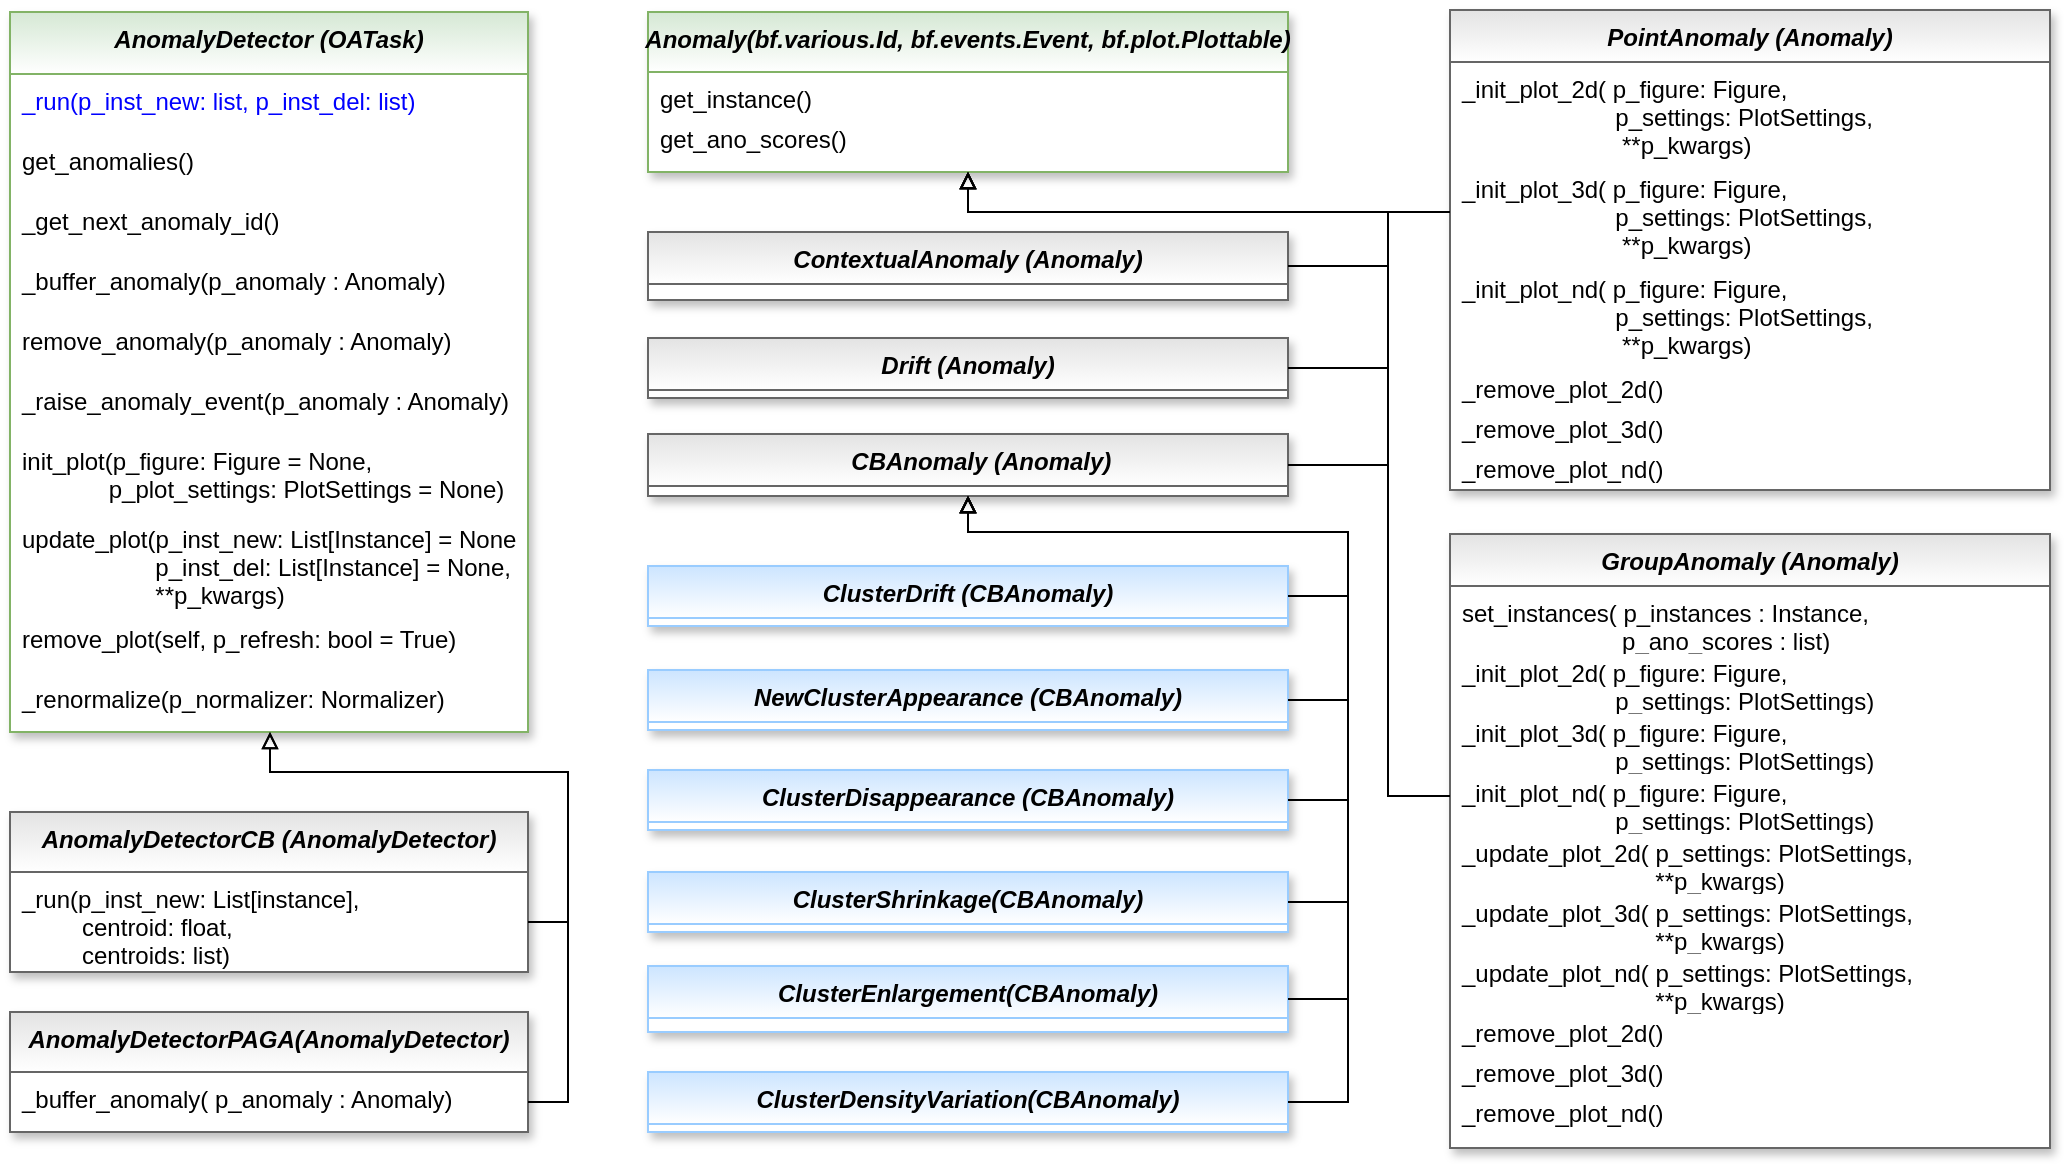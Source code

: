 <mxfile version="20.8.16" type="device" pages="2"><diagram id="C5RBs43oDa-KdzZeNtuy" name="Page-1"><mxGraphModel dx="1720" dy="828" grid="1" gridSize="10" guides="1" tooltips="1" connect="1" arrows="1" fold="1" page="1" pageScale="1" pageWidth="2336" pageHeight="1654" math="0" shadow="0"><root><mxCell id="WIyWlLk6GJQsqaUBKTNV-0"/><mxCell id="WIyWlLk6GJQsqaUBKTNV-1" parent="WIyWlLk6GJQsqaUBKTNV-0"/><mxCell id="4use4ZCXdNiZSNTW99xv-1" value="AnomalyDetector (OATask)" style="swimlane;fontStyle=3;align=center;verticalAlign=top;childLayout=stackLayout;horizontal=1;startSize=31;horizontalStack=0;resizeParent=1;resizeLast=0;collapsible=1;marginBottom=0;rounded=0;shadow=1;strokeWidth=1;fillColor=#D5E8D4;strokeColor=#82B366;swimlaneFillColor=#ffffff;gradientColor=#ffffff;" parent="WIyWlLk6GJQsqaUBKTNV-1" vertex="1"><mxGeometry x="161" y="40" width="259" height="360" as="geometry"><mxRectangle x="230" y="140" width="160" height="26" as="alternateBounds"/></mxGeometry></mxCell><mxCell id="oLJumqx1HHhM9YScGNT0-22" value="_run(p_inst_new: list, p_inst_del: list)" style="text;align=left;verticalAlign=top;spacingLeft=4;spacingRight=4;overflow=hidden;rotatable=0;points=[[0,0.5],[1,0.5]];portConstraint=eastwest;shadow=1;fontColor=#0000FF;" parent="4use4ZCXdNiZSNTW99xv-1" vertex="1"><mxGeometry y="31" width="259" height="30" as="geometry"/></mxCell><mxCell id="4use4ZCXdNiZSNTW99xv-8" value="get_anomalies()" style="text;align=left;verticalAlign=top;spacingLeft=4;spacingRight=4;overflow=hidden;rotatable=0;points=[[0,0.5],[1,0.5]];portConstraint=eastwest;shadow=1;fontColor=#000000;" parent="4use4ZCXdNiZSNTW99xv-1" vertex="1"><mxGeometry y="61" width="259" height="30" as="geometry"/></mxCell><mxCell id="N38WU9mJ-Era6qwWuLtT-0" value="_get_next_anomaly_id()" style="text;align=left;verticalAlign=top;spacingLeft=4;spacingRight=4;overflow=hidden;rotatable=0;points=[[0,0.5],[1,0.5]];portConstraint=eastwest;shadow=1;fontColor=#000000;" parent="4use4ZCXdNiZSNTW99xv-1" vertex="1"><mxGeometry y="91" width="259" height="30" as="geometry"/></mxCell><mxCell id="oLJumqx1HHhM9YScGNT0-2" value="_buffer_anomaly(p_anomaly : Anomaly) " style="text;align=left;verticalAlign=top;spacingLeft=4;spacingRight=4;overflow=hidden;rotatable=0;points=[[0,0.5],[1,0.5]];portConstraint=eastwest;shadow=1;fontColor=#000000;" parent="4use4ZCXdNiZSNTW99xv-1" vertex="1"><mxGeometry y="121" width="259" height="30" as="geometry"/></mxCell><mxCell id="oLJumqx1HHhM9YScGNT0-3" value="remove_anomaly(p_anomaly : Anomaly)" style="text;align=left;verticalAlign=top;spacingLeft=4;spacingRight=4;overflow=hidden;rotatable=0;points=[[0,0.5],[1,0.5]];portConstraint=eastwest;shadow=1;fontColor=#000000;" parent="4use4ZCXdNiZSNTW99xv-1" vertex="1"><mxGeometry y="151" width="259" height="30" as="geometry"/></mxCell><mxCell id="oLJumqx1HHhM9YScGNT0-4" value="_raise_anomaly_event(p_anomaly : Anomaly)" style="text;align=left;verticalAlign=top;spacingLeft=4;spacingRight=4;overflow=hidden;rotatable=0;points=[[0,0.5],[1,0.5]];portConstraint=eastwest;shadow=1;fontColor=#000000;" parent="4use4ZCXdNiZSNTW99xv-1" vertex="1"><mxGeometry y="181" width="259" height="30" as="geometry"/></mxCell><mxCell id="oLJumqx1HHhM9YScGNT0-5" value="init_plot(p_figure: Figure = None,&#10;             p_plot_settings: PlotSettings = None)" style="text;align=left;verticalAlign=top;spacingLeft=4;spacingRight=4;overflow=hidden;rotatable=0;points=[[0,0.5],[1,0.5]];portConstraint=eastwest;shadow=1;fontColor=#000000;" parent="4use4ZCXdNiZSNTW99xv-1" vertex="1"><mxGeometry y="211" width="259" height="39" as="geometry"/></mxCell><mxCell id="oLJumqx1HHhM9YScGNT0-6" value="update_plot(p_inst_new: List[Instance] = None,&#10;                    p_inst_del: List[Instance] = None,&#10;                    **p_kwargs)" style="text;align=left;verticalAlign=top;spacingLeft=4;spacingRight=4;overflow=hidden;rotatable=0;points=[[0,0.5],[1,0.5]];portConstraint=eastwest;shadow=1;fontColor=#000000;" parent="4use4ZCXdNiZSNTW99xv-1" vertex="1"><mxGeometry y="250" width="259" height="50" as="geometry"/></mxCell><mxCell id="oLJumqx1HHhM9YScGNT0-7" value="remove_plot(self, p_refresh: bool = True)" style="text;align=left;verticalAlign=top;spacingLeft=4;spacingRight=4;overflow=hidden;rotatable=0;points=[[0,0.5],[1,0.5]];portConstraint=eastwest;shadow=1;fontColor=#000000;" parent="4use4ZCXdNiZSNTW99xv-1" vertex="1"><mxGeometry y="300" width="259" height="30" as="geometry"/></mxCell><mxCell id="hOcUKRqpv3udX4BvXm5B-0" value="_renormalize(p_normalizer: Normalizer) " style="text;align=left;verticalAlign=top;spacingLeft=4;spacingRight=4;overflow=hidden;rotatable=0;points=[[0,0.5],[1,0.5]];portConstraint=eastwest;shadow=1;fontColor=#000000;" parent="4use4ZCXdNiZSNTW99xv-1" vertex="1"><mxGeometry y="330" width="259" height="30" as="geometry"/></mxCell><mxCell id="4use4ZCXdNiZSNTW99xv-16" value="Anomaly(bf.various.Id, bf.events.Event, bf.plot.Plottable)" style="swimlane;fontStyle=3;align=center;verticalAlign=top;childLayout=stackLayout;horizontal=1;startSize=30;horizontalStack=0;resizeParent=1;resizeLast=0;collapsible=1;marginBottom=0;rounded=0;shadow=1;strokeWidth=1;fillColor=#D5E8D4;strokeColor=#82B366;swimlaneFillColor=#ffffff;gradientColor=#ffffff;" parent="WIyWlLk6GJQsqaUBKTNV-1" vertex="1"><mxGeometry x="480" y="40" width="320" height="80" as="geometry"><mxRectangle x="230" y="140" width="160" height="26" as="alternateBounds"/></mxGeometry></mxCell><mxCell id="oLJumqx1HHhM9YScGNT0-29" value="get_instance()" style="text;align=left;verticalAlign=top;spacingLeft=4;spacingRight=4;overflow=hidden;rotatable=0;points=[[0,0.5],[1,0.5]];portConstraint=eastwest;" parent="4use4ZCXdNiZSNTW99xv-16" vertex="1"><mxGeometry y="30" width="320" height="20" as="geometry"/></mxCell><mxCell id="hOcUKRqpv3udX4BvXm5B-9" value="get_ano_scores()" style="text;align=left;verticalAlign=top;spacingLeft=4;spacingRight=4;overflow=hidden;rotatable=0;points=[[0,0.5],[1,0.5]];portConstraint=eastwest;" parent="4use4ZCXdNiZSNTW99xv-16" vertex="1"><mxGeometry y="50" width="320" height="20" as="geometry"/></mxCell><mxCell id="4use4ZCXdNiZSNTW99xv-23" value="AnomalyDetectorCB (AnomalyDetector)" style="swimlane;fontStyle=3;align=center;verticalAlign=top;childLayout=stackLayout;horizontal=1;startSize=30;horizontalStack=0;resizeParent=1;resizeLast=0;collapsible=1;marginBottom=0;rounded=0;shadow=1;strokeWidth=1;fillColor=#E3E3E3;strokeColor=#666666;swimlaneFillColor=#ffffff;gradientColor=#ffffff;" parent="WIyWlLk6GJQsqaUBKTNV-1" vertex="1"><mxGeometry x="161" y="440" width="259" height="80" as="geometry"><mxRectangle x="230" y="140" width="160" height="26" as="alternateBounds"/></mxGeometry></mxCell><mxCell id="p2okAq9_pR5mkignAm-u-0" value="_run(p_inst_new: List[instance],&#10;         centroid: float,&#10;         centroids: list)" style="text;align=left;verticalAlign=top;spacingLeft=4;spacingRight=4;overflow=hidden;rotatable=0;points=[[0,0.5],[1,0.5]];portConstraint=eastwest;shadow=1;" parent="4use4ZCXdNiZSNTW99xv-23" vertex="1"><mxGeometry y="30" width="259" height="50" as="geometry"/></mxCell><mxCell id="p2okAq9_pR5mkignAm-u-1" value="PointAnomaly (Anomaly)" style="swimlane;fontStyle=3;align=center;verticalAlign=top;childLayout=stackLayout;horizontal=1;startSize=26;horizontalStack=0;resizeParent=1;resizeLast=0;collapsible=1;marginBottom=0;rounded=0;shadow=1;strokeWidth=1;fillColor=#E3E3E3;strokeColor=#666666;swimlaneFillColor=#ffffff;gradientColor=#ffffff;" parent="WIyWlLk6GJQsqaUBKTNV-1" vertex="1"><mxGeometry x="881" y="39" width="300" height="240" as="geometry"><mxRectangle x="230" y="140" width="160" height="26" as="alternateBounds"/></mxGeometry></mxCell><mxCell id="oLJumqx1HHhM9YScGNT0-30" value="_init_plot_2d( p_figure: Figure,&#10;                       p_settings: PlotSettings,&#10;                        **p_kwargs)" style="text;align=left;verticalAlign=top;spacingLeft=4;spacingRight=4;overflow=hidden;rotatable=0;points=[[0,0.5],[1,0.5]];portConstraint=eastwest;" parent="p2okAq9_pR5mkignAm-u-1" vertex="1"><mxGeometry y="26" width="300" height="50" as="geometry"/></mxCell><mxCell id="N38WU9mJ-Era6qwWuLtT-4" value="_init_plot_3d( p_figure: Figure,&#10;                       p_settings: PlotSettings,&#10;                        **p_kwargs)" style="text;align=left;verticalAlign=top;spacingLeft=4;spacingRight=4;overflow=hidden;rotatable=0;points=[[0,0.5],[1,0.5]];portConstraint=eastwest;" parent="p2okAq9_pR5mkignAm-u-1" vertex="1"><mxGeometry y="76" width="300" height="50" as="geometry"/></mxCell><mxCell id="N38WU9mJ-Era6qwWuLtT-5" value="_init_plot_nd( p_figure: Figure,&#10;                       p_settings: PlotSettings,&#10;                        **p_kwargs)" style="text;align=left;verticalAlign=top;spacingLeft=4;spacingRight=4;overflow=hidden;rotatable=0;points=[[0,0.5],[1,0.5]];portConstraint=eastwest;" parent="p2okAq9_pR5mkignAm-u-1" vertex="1"><mxGeometry y="126" width="300" height="50" as="geometry"/></mxCell><mxCell id="oLJumqx1HHhM9YScGNT0-31" value="_remove_plot_2d()" style="text;align=left;verticalAlign=top;spacingLeft=4;spacingRight=4;overflow=hidden;rotatable=0;points=[[0,0.5],[1,0.5]];portConstraint=eastwest;" parent="p2okAq9_pR5mkignAm-u-1" vertex="1"><mxGeometry y="176" width="300" height="20" as="geometry"/></mxCell><mxCell id="N38WU9mJ-Era6qwWuLtT-6" value="_remove_plot_3d()" style="text;align=left;verticalAlign=top;spacingLeft=4;spacingRight=4;overflow=hidden;rotatable=0;points=[[0,0.5],[1,0.5]];portConstraint=eastwest;" parent="p2okAq9_pR5mkignAm-u-1" vertex="1"><mxGeometry y="196" width="300" height="20" as="geometry"/></mxCell><mxCell id="N38WU9mJ-Era6qwWuLtT-7" value="_remove_plot_nd()" style="text;align=left;verticalAlign=top;spacingLeft=4;spacingRight=4;overflow=hidden;rotatable=0;points=[[0,0.5],[1,0.5]];portConstraint=eastwest;" parent="p2okAq9_pR5mkignAm-u-1" vertex="1"><mxGeometry y="216" width="300" height="20" as="geometry"/></mxCell><mxCell id="p2okAq9_pR5mkignAm-u-7" value="Drift (Anomaly)" style="swimlane;fontStyle=3;align=center;verticalAlign=top;childLayout=stackLayout;horizontal=1;startSize=26;horizontalStack=0;resizeParent=1;resizeLast=0;collapsible=1;marginBottom=0;rounded=0;shadow=1;strokeWidth=1;fillColor=#E3E3E3;strokeColor=#666666;swimlaneFillColor=#ffffff;gradientColor=#ffffff;" parent="WIyWlLk6GJQsqaUBKTNV-1" vertex="1"><mxGeometry x="480" y="203" width="320" height="30" as="geometry"><mxRectangle x="230" y="140" width="160" height="26" as="alternateBounds"/></mxGeometry></mxCell><mxCell id="y2l99iwQbg-wAnSwsQFK-5" value="ContextualAnomaly (Anomaly)" style="swimlane;fontStyle=3;align=center;verticalAlign=top;childLayout=stackLayout;horizontal=1;startSize=26;horizontalStack=0;resizeParent=1;resizeLast=0;collapsible=1;marginBottom=0;rounded=0;shadow=1;strokeWidth=1;fillColor=#E3E3E3;strokeColor=#666666;swimlaneFillColor=#ffffff;gradientColor=#ffffff;" parent="WIyWlLk6GJQsqaUBKTNV-1" vertex="1"><mxGeometry x="480" y="150" width="320" height="34" as="geometry"><mxRectangle x="230" y="140" width="160" height="26" as="alternateBounds"/></mxGeometry></mxCell><mxCell id="hOcUKRqpv3udX4BvXm5B-1" value="AnomalyDetectorPAGA(AnomalyDetector)" style="swimlane;fontStyle=3;align=center;verticalAlign=top;childLayout=stackLayout;horizontal=1;startSize=30;horizontalStack=0;resizeParent=1;resizeLast=0;collapsible=1;marginBottom=0;rounded=0;shadow=1;strokeWidth=1;fillColor=#E3E3E3;strokeColor=#666666;swimlaneFillColor=#ffffff;gradientColor=#ffffff;" parent="WIyWlLk6GJQsqaUBKTNV-1" vertex="1"><mxGeometry x="161" y="540" width="259" height="60" as="geometry"><mxRectangle x="230" y="140" width="160" height="26" as="alternateBounds"/></mxGeometry></mxCell><mxCell id="hOcUKRqpv3udX4BvXm5B-5" value="_buffer_anomaly( p_anomaly : Anomaly)" style="text;align=left;verticalAlign=top;spacingLeft=4;spacingRight=4;overflow=hidden;rotatable=0;points=[[0,0.5],[1,0.5]];portConstraint=eastwest;shadow=1;" parent="hOcUKRqpv3udX4BvXm5B-1" vertex="1"><mxGeometry y="30" width="259" height="30" as="geometry"/></mxCell><mxCell id="N38WU9mJ-Era6qwWuLtT-15" value="    CBAnomaly (Anomaly)" style="swimlane;fontStyle=3;align=center;verticalAlign=top;childLayout=stackLayout;horizontal=1;startSize=26;horizontalStack=0;resizeParent=1;resizeLast=0;collapsible=1;marginBottom=0;rounded=0;shadow=1;strokeWidth=1;fillColor=#E3E3E3;strokeColor=#666666;swimlaneFillColor=#ffffff;gradientColor=#ffffff;" parent="WIyWlLk6GJQsqaUBKTNV-1" vertex="1"><mxGeometry x="480" y="251" width="320" height="31" as="geometry"><mxRectangle x="230" y="140" width="160" height="26" as="alternateBounds"/></mxGeometry></mxCell><mxCell id="N38WU9mJ-Era6qwWuLtT-21" value="ClusterDrift (CBAnomaly)" style="swimlane;fontStyle=3;align=center;verticalAlign=top;childLayout=stackLayout;horizontal=1;startSize=26;horizontalStack=0;resizeParent=1;resizeLast=0;collapsible=1;marginBottom=0;rounded=0;shadow=1;strokeWidth=1;fillColor=#CCE5FF;strokeColor=#99CCFF;swimlaneFillColor=#ffffff;gradientColor=#ffffff;" parent="WIyWlLk6GJQsqaUBKTNV-1" vertex="1"><mxGeometry x="480" y="317" width="320" height="30" as="geometry"><mxRectangle x="230" y="140" width="160" height="26" as="alternateBounds"/></mxGeometry></mxCell><mxCell id="N38WU9mJ-Era6qwWuLtT-25" value="NewClusterAppearance (CBAnomaly)" style="swimlane;fontStyle=3;align=center;verticalAlign=top;childLayout=stackLayout;horizontal=1;startSize=26;horizontalStack=0;resizeParent=1;resizeLast=0;collapsible=1;marginBottom=0;rounded=0;shadow=1;strokeWidth=1;fillColor=#CCE5FF;strokeColor=#99CCFF;swimlaneFillColor=#ffffff;gradientColor=#ffffff;" parent="WIyWlLk6GJQsqaUBKTNV-1" vertex="1"><mxGeometry x="480" y="369" width="320" height="30" as="geometry"><mxRectangle x="230" y="140" width="160" height="26" as="alternateBounds"/></mxGeometry></mxCell><mxCell id="N38WU9mJ-Era6qwWuLtT-29" value="ClusterEnlargement(CBAnomaly)" style="swimlane;fontStyle=3;align=center;verticalAlign=top;childLayout=stackLayout;horizontal=1;startSize=26;horizontalStack=0;resizeParent=1;resizeLast=0;collapsible=1;marginBottom=0;rounded=0;shadow=1;strokeWidth=1;fillColor=#CCE5FF;strokeColor=#99CCFF;swimlaneFillColor=#ffffff;gradientColor=#ffffff;" parent="WIyWlLk6GJQsqaUBKTNV-1" vertex="1"><mxGeometry x="480" y="517" width="320" height="33" as="geometry"><mxRectangle x="230" y="140" width="160" height="26" as="alternateBounds"/></mxGeometry></mxCell><mxCell id="N38WU9mJ-Era6qwWuLtT-33" value="ClusterDisappearance (CBAnomaly)" style="swimlane;fontStyle=3;align=center;verticalAlign=top;childLayout=stackLayout;horizontal=1;startSize=26;horizontalStack=0;resizeParent=1;resizeLast=0;collapsible=1;marginBottom=0;rounded=0;shadow=1;strokeWidth=1;fillColor=#CCE5FF;strokeColor=#99CCFF;swimlaneFillColor=#ffffff;gradientColor=#ffffff;" parent="WIyWlLk6GJQsqaUBKTNV-1" vertex="1"><mxGeometry x="480" y="419" width="320" height="30" as="geometry"><mxRectangle x="230" y="140" width="160" height="26" as="alternateBounds"/></mxGeometry></mxCell><mxCell id="N38WU9mJ-Era6qwWuLtT-41" value="ClusterShrinkage(CBAnomaly)" style="swimlane;fontStyle=3;align=center;verticalAlign=top;childLayout=stackLayout;horizontal=1;startSize=26;horizontalStack=0;resizeParent=1;resizeLast=0;collapsible=1;marginBottom=0;rounded=0;shadow=1;strokeWidth=1;fillColor=#CCE5FF;strokeColor=#99CCFF;swimlaneFillColor=#ffffff;gradientColor=#ffffff;" parent="WIyWlLk6GJQsqaUBKTNV-1" vertex="1"><mxGeometry x="480" y="470" width="320" height="30" as="geometry"><mxRectangle x="230" y="140" width="160" height="26" as="alternateBounds"/></mxGeometry></mxCell><mxCell id="N38WU9mJ-Era6qwWuLtT-49" value="ClusterDensityVariation(CBAnomaly)" style="swimlane;fontStyle=3;align=center;verticalAlign=top;childLayout=stackLayout;horizontal=1;startSize=26;horizontalStack=0;resizeParent=1;resizeLast=0;collapsible=1;marginBottom=0;rounded=0;shadow=1;strokeWidth=1;fillColor=#CCE5FF;strokeColor=#99CCFF;swimlaneFillColor=#ffffff;gradientColor=#ffffff;" parent="WIyWlLk6GJQsqaUBKTNV-1" vertex="1"><mxGeometry x="480" y="570" width="320" height="30" as="geometry"><mxRectangle x="230" y="140" width="160" height="26" as="alternateBounds"/></mxGeometry></mxCell><mxCell id="y2l99iwQbg-wAnSwsQFK-0" value="GroupAnomaly (Anomaly)" style="swimlane;fontStyle=3;align=center;verticalAlign=top;childLayout=stackLayout;horizontal=1;startSize=26;horizontalStack=0;resizeParent=1;resizeLast=0;collapsible=1;marginBottom=0;rounded=0;shadow=1;strokeWidth=1;fillColor=#E3E3E3;strokeColor=#666666;swimlaneFillColor=#ffffff;gradientColor=#ffffff;" parent="WIyWlLk6GJQsqaUBKTNV-1" vertex="1"><mxGeometry x="881" y="301" width="300" height="307" as="geometry"><mxRectangle x="230" y="140" width="160" height="26" as="alternateBounds"/></mxGeometry></mxCell><mxCell id="hOcUKRqpv3udX4BvXm5B-10" value="set_instances( p_instances : Instance,&#10;                        p_ano_scores : list)" style="text;align=left;verticalAlign=top;spacingLeft=4;spacingRight=4;overflow=hidden;rotatable=0;points=[[0,0.5],[1,0.5]];portConstraint=eastwest;" parent="y2l99iwQbg-wAnSwsQFK-0" vertex="1"><mxGeometry y="26" width="300" height="30" as="geometry"/></mxCell><mxCell id="N38WU9mJ-Era6qwWuLtT-11" value="_init_plot_2d( p_figure: Figure,&#10;                       p_settings: PlotSettings)" style="text;align=left;verticalAlign=top;spacingLeft=4;spacingRight=4;overflow=hidden;rotatable=0;points=[[0,0.5],[1,0.5]];portConstraint=eastwest;" parent="y2l99iwQbg-wAnSwsQFK-0" vertex="1"><mxGeometry y="56" width="300" height="30" as="geometry"/></mxCell><mxCell id="N38WU9mJ-Era6qwWuLtT-12" value="_init_plot_3d( p_figure: Figure,&#10;                       p_settings: PlotSettings)" style="text;align=left;verticalAlign=top;spacingLeft=4;spacingRight=4;overflow=hidden;rotatable=0;points=[[0,0.5],[1,0.5]];portConstraint=eastwest;" parent="y2l99iwQbg-wAnSwsQFK-0" vertex="1"><mxGeometry y="86" width="300" height="30" as="geometry"/></mxCell><mxCell id="oLJumqx1HHhM9YScGNT0-34" value="_init_plot_nd( p_figure: Figure,&#10;                       p_settings: PlotSettings)" style="text;align=left;verticalAlign=top;spacingLeft=4;spacingRight=4;overflow=hidden;rotatable=0;points=[[0,0.5],[1,0.5]];portConstraint=eastwest;" parent="y2l99iwQbg-wAnSwsQFK-0" vertex="1"><mxGeometry y="116" width="300" height="30" as="geometry"/></mxCell><mxCell id="oLJumqx1HHhM9YScGNT0-33" value="_update_plot_2d( p_settings: PlotSettings,&#10;                             **p_kwargs)" style="text;align=left;verticalAlign=top;spacingLeft=4;spacingRight=4;overflow=hidden;rotatable=0;points=[[0,0.5],[1,0.5]];portConstraint=eastwest;" parent="y2l99iwQbg-wAnSwsQFK-0" vertex="1"><mxGeometry y="146" width="300" height="30" as="geometry"/></mxCell><mxCell id="N38WU9mJ-Era6qwWuLtT-10" value="_update_plot_3d( p_settings: PlotSettings,&#10;                             **p_kwargs)" style="text;align=left;verticalAlign=top;spacingLeft=4;spacingRight=4;overflow=hidden;rotatable=0;points=[[0,0.5],[1,0.5]];portConstraint=eastwest;" parent="y2l99iwQbg-wAnSwsQFK-0" vertex="1"><mxGeometry y="176" width="300" height="30" as="geometry"/></mxCell><mxCell id="N38WU9mJ-Era6qwWuLtT-8" value="_update_plot_nd( p_settings: PlotSettings,&#10;                             **p_kwargs)" style="text;align=left;verticalAlign=top;spacingLeft=4;spacingRight=4;overflow=hidden;rotatable=0;points=[[0,0.5],[1,0.5]];portConstraint=eastwest;" parent="y2l99iwQbg-wAnSwsQFK-0" vertex="1"><mxGeometry y="206" width="300" height="30" as="geometry"/></mxCell><mxCell id="hOcUKRqpv3udX4BvXm5B-11" value="_remove_plot_2d()" style="text;align=left;verticalAlign=top;spacingLeft=4;spacingRight=4;overflow=hidden;rotatable=0;points=[[0,0.5],[1,0.5]];portConstraint=eastwest;" parent="y2l99iwQbg-wAnSwsQFK-0" vertex="1"><mxGeometry y="236" width="300" height="20" as="geometry"/></mxCell><mxCell id="N38WU9mJ-Era6qwWuLtT-13" value="_remove_plot_3d()" style="text;align=left;verticalAlign=top;spacingLeft=4;spacingRight=4;overflow=hidden;rotatable=0;points=[[0,0.5],[1,0.5]];portConstraint=eastwest;" parent="y2l99iwQbg-wAnSwsQFK-0" vertex="1"><mxGeometry y="256" width="300" height="20" as="geometry"/></mxCell><mxCell id="N38WU9mJ-Era6qwWuLtT-14" value="_remove_plot_nd()" style="text;align=left;verticalAlign=top;spacingLeft=4;spacingRight=4;overflow=hidden;rotatable=0;points=[[0,0.5],[1,0.5]];portConstraint=eastwest;" parent="y2l99iwQbg-wAnSwsQFK-0" vertex="1"><mxGeometry y="276" width="300" height="20" as="geometry"/></mxCell><mxCell id="iJbnt04uAbbsToWGcl2l-4" style="edgeStyle=orthogonalEdgeStyle;rounded=0;orthogonalLoop=1;jettySize=auto;html=1;fontColor=#0000FF;endArrow=block;endFill=0;exitX=1;exitY=0.5;exitDx=0;exitDy=0;" edge="1" parent="WIyWlLk6GJQsqaUBKTNV-1" source="p2okAq9_pR5mkignAm-u-0" target="hOcUKRqpv3udX4BvXm5B-0"><mxGeometry relative="1" as="geometry"><mxPoint x="500" y="473" as="targetPoint"/><Array as="points"><mxPoint x="440" y="495"/><mxPoint x="440" y="420"/><mxPoint x="291" y="420"/></Array><mxPoint x="500" y="653" as="sourcePoint"/></mxGeometry></mxCell><mxCell id="iJbnt04uAbbsToWGcl2l-5" style="edgeStyle=orthogonalEdgeStyle;rounded=0;orthogonalLoop=1;jettySize=auto;html=1;fontColor=#0000FF;endArrow=block;endFill=0;exitX=1;exitY=0.5;exitDx=0;exitDy=0;" edge="1" parent="WIyWlLk6GJQsqaUBKTNV-1" source="hOcUKRqpv3udX4BvXm5B-5"><mxGeometry relative="1" as="geometry"><mxPoint x="291" y="400" as="targetPoint"/><Array as="points"><mxPoint x="440" y="585"/><mxPoint x="440" y="420"/><mxPoint x="291" y="420"/></Array><mxPoint x="540" y="580" as="sourcePoint"/></mxGeometry></mxCell><mxCell id="iJbnt04uAbbsToWGcl2l-6" style="edgeStyle=orthogonalEdgeStyle;rounded=0;orthogonalLoop=1;jettySize=auto;html=1;fontColor=#0000FF;endArrow=block;endFill=0;entryX=0.5;entryY=1;entryDx=0;entryDy=0;exitX=0;exitY=0.5;exitDx=0;exitDy=0;" edge="1" parent="WIyWlLk6GJQsqaUBKTNV-1" source="N38WU9mJ-Era6qwWuLtT-4" target="4use4ZCXdNiZSNTW99xv-16"><mxGeometry relative="1" as="geometry"><mxPoint x="850.23" y="139" as="targetPoint"/><Array as="points"><mxPoint x="640" y="140"/></Array><mxPoint x="850" y="179" as="sourcePoint"/></mxGeometry></mxCell><mxCell id="iJbnt04uAbbsToWGcl2l-7" style="edgeStyle=orthogonalEdgeStyle;rounded=0;orthogonalLoop=1;jettySize=auto;html=1;fontColor=#0000FF;endArrow=block;endFill=0;entryX=0.5;entryY=1;entryDx=0;entryDy=0;exitX=0;exitY=0.5;exitDx=0;exitDy=0;" edge="1" parent="WIyWlLk6GJQsqaUBKTNV-1" source="oLJumqx1HHhM9YScGNT0-34" target="4use4ZCXdNiZSNTW99xv-16"><mxGeometry relative="1" as="geometry"><mxPoint x="840.23" y="139" as="targetPoint"/><Array as="points"><mxPoint x="850" y="432"/><mxPoint x="850" y="140"/><mxPoint x="640" y="140"/></Array><mxPoint x="850" y="380" as="sourcePoint"/></mxGeometry></mxCell><mxCell id="iJbnt04uAbbsToWGcl2l-8" style="edgeStyle=orthogonalEdgeStyle;rounded=0;orthogonalLoop=1;jettySize=auto;html=1;fontColor=#0000FF;endArrow=block;endFill=0;entryX=0.5;entryY=1;entryDx=0;entryDy=0;exitX=1;exitY=0.5;exitDx=0;exitDy=0;" edge="1" parent="WIyWlLk6GJQsqaUBKTNV-1" source="y2l99iwQbg-wAnSwsQFK-5" target="4use4ZCXdNiZSNTW99xv-16"><mxGeometry relative="1" as="geometry"><mxPoint x="840" y="150" as="targetPoint"/><Array as="points"><mxPoint x="850" y="167"/><mxPoint x="850" y="140"/><mxPoint x="640" y="140"/></Array><mxPoint x="840" y="226" as="sourcePoint"/></mxGeometry></mxCell><mxCell id="iJbnt04uAbbsToWGcl2l-9" style="edgeStyle=orthogonalEdgeStyle;rounded=0;orthogonalLoop=1;jettySize=auto;html=1;fontColor=#0000FF;endArrow=block;endFill=0;entryX=0.5;entryY=1;entryDx=0;entryDy=0;exitX=1;exitY=0.5;exitDx=0;exitDy=0;" edge="1" parent="WIyWlLk6GJQsqaUBKTNV-1" source="p2okAq9_pR5mkignAm-u-7" target="4use4ZCXdNiZSNTW99xv-16"><mxGeometry relative="1" as="geometry"><mxPoint x="830.23" y="139" as="targetPoint"/><Array as="points"><mxPoint x="850" y="218"/><mxPoint x="850" y="140"/><mxPoint x="640" y="140"/></Array><mxPoint x="830" y="179" as="sourcePoint"/></mxGeometry></mxCell><mxCell id="iJbnt04uAbbsToWGcl2l-10" style="edgeStyle=orthogonalEdgeStyle;rounded=0;orthogonalLoop=1;jettySize=auto;html=1;fontColor=#0000FF;endArrow=block;endFill=0;entryX=0.5;entryY=1;entryDx=0;entryDy=0;exitX=1;exitY=0.5;exitDx=0;exitDy=0;" edge="1" parent="WIyWlLk6GJQsqaUBKTNV-1" source="N38WU9mJ-Era6qwWuLtT-15" target="4use4ZCXdNiZSNTW99xv-16"><mxGeometry relative="1" as="geometry"><mxPoint x="830.23" y="139" as="targetPoint"/><Array as="points"><mxPoint x="850" y="266"/><mxPoint x="850" y="140"/><mxPoint x="640" y="140"/></Array><mxPoint x="830" y="179" as="sourcePoint"/></mxGeometry></mxCell><mxCell id="iJbnt04uAbbsToWGcl2l-12" style="edgeStyle=orthogonalEdgeStyle;rounded=0;orthogonalLoop=1;jettySize=auto;html=1;fontColor=#0000FF;endArrow=block;endFill=0;entryX=0.5;entryY=1;entryDx=0;entryDy=0;exitX=1;exitY=0.5;exitDx=0;exitDy=0;" edge="1" parent="WIyWlLk6GJQsqaUBKTNV-1" source="N38WU9mJ-Era6qwWuLtT-25" target="N38WU9mJ-Era6qwWuLtT-15"><mxGeometry relative="1" as="geometry"><mxPoint x="830.23" y="359" as="targetPoint"/><Array as="points"><mxPoint x="830" y="384"/><mxPoint x="830" y="300"/><mxPoint x="640" y="300"/></Array><mxPoint x="830" y="399" as="sourcePoint"/></mxGeometry></mxCell><mxCell id="iJbnt04uAbbsToWGcl2l-13" style="edgeStyle=orthogonalEdgeStyle;rounded=0;orthogonalLoop=1;jettySize=auto;html=1;fontColor=#0000FF;endArrow=block;endFill=0;entryX=0.5;entryY=1;entryDx=0;entryDy=0;exitX=1;exitY=0.5;exitDx=0;exitDy=0;" edge="1" parent="WIyWlLk6GJQsqaUBKTNV-1" source="N38WU9mJ-Era6qwWuLtT-33" target="N38WU9mJ-Era6qwWuLtT-15"><mxGeometry relative="1" as="geometry"><mxPoint x="840.23" y="409" as="targetPoint"/><Array as="points"><mxPoint x="830" y="434"/><mxPoint x="830" y="300"/><mxPoint x="640" y="300"/></Array><mxPoint x="840" y="449" as="sourcePoint"/></mxGeometry></mxCell><mxCell id="iJbnt04uAbbsToWGcl2l-14" style="edgeStyle=orthogonalEdgeStyle;rounded=0;orthogonalLoop=1;jettySize=auto;html=1;fontColor=#0000FF;endArrow=block;endFill=0;entryX=0.5;entryY=1;entryDx=0;entryDy=0;exitX=1;exitY=0.5;exitDx=0;exitDy=0;" edge="1" parent="WIyWlLk6GJQsqaUBKTNV-1" source="N38WU9mJ-Era6qwWuLtT-41" target="N38WU9mJ-Era6qwWuLtT-15"><mxGeometry relative="1" as="geometry"><mxPoint x="850.23" y="340" as="targetPoint"/><Array as="points"><mxPoint x="830" y="485"/><mxPoint x="830" y="300"/><mxPoint x="640" y="300"/></Array><mxPoint x="850" y="380" as="sourcePoint"/></mxGeometry></mxCell><mxCell id="iJbnt04uAbbsToWGcl2l-15" style="edgeStyle=orthogonalEdgeStyle;rounded=0;orthogonalLoop=1;jettySize=auto;html=1;fontColor=#0000FF;endArrow=block;endFill=0;exitX=1;exitY=0.5;exitDx=0;exitDy=0;entryX=0.5;entryY=1;entryDx=0;entryDy=0;" edge="1" parent="WIyWlLk6GJQsqaUBKTNV-1" source="N38WU9mJ-Era6qwWuLtT-29" target="N38WU9mJ-Era6qwWuLtT-15"><mxGeometry relative="1" as="geometry"><mxPoint x="660" y="340" as="targetPoint"/><Array as="points"><mxPoint x="830" y="534"/><mxPoint x="830" y="300"/><mxPoint x="640" y="300"/></Array><mxPoint x="860" y="540" as="sourcePoint"/></mxGeometry></mxCell><mxCell id="iJbnt04uAbbsToWGcl2l-16" style="edgeStyle=orthogonalEdgeStyle;rounded=0;orthogonalLoop=1;jettySize=auto;html=1;fontColor=#0000FF;endArrow=block;endFill=0;entryX=0.5;entryY=1;entryDx=0;entryDy=0;exitX=1;exitY=0.5;exitDx=0;exitDy=0;" edge="1" parent="WIyWlLk6GJQsqaUBKTNV-1" source="N38WU9mJ-Era6qwWuLtT-49" target="N38WU9mJ-Era6qwWuLtT-15"><mxGeometry relative="1" as="geometry"><mxPoint x="840.23" y="550" as="targetPoint"/><Array as="points"><mxPoint x="830" y="585"/><mxPoint x="830" y="300"/><mxPoint x="640" y="300"/></Array><mxPoint x="840" y="590" as="sourcePoint"/></mxGeometry></mxCell><mxCell id="iJbnt04uAbbsToWGcl2l-17" style="edgeStyle=orthogonalEdgeStyle;rounded=0;orthogonalLoop=1;jettySize=auto;html=1;fontColor=#0000FF;endArrow=block;endFill=0;entryX=0.5;entryY=1;entryDx=0;entryDy=0;exitX=1;exitY=0.5;exitDx=0;exitDy=0;" edge="1" parent="WIyWlLk6GJQsqaUBKTNV-1" source="N38WU9mJ-Era6qwWuLtT-21" target="N38WU9mJ-Era6qwWuLtT-15"><mxGeometry relative="1" as="geometry"><mxPoint x="650" y="292" as="targetPoint"/><Array as="points"><mxPoint x="830" y="332"/><mxPoint x="830" y="300"/><mxPoint x="640" y="300"/></Array><mxPoint x="810" y="394" as="sourcePoint"/></mxGeometry></mxCell></root></mxGraphModel></diagram><diagram id="lryuDQluacSowWsRYUra" name="Page-2"><mxGraphModel dx="1098" dy="828" grid="1" gridSize="10" guides="1" tooltips="1" connect="1" arrows="1" fold="1" page="1" pageScale="1" pageWidth="850" pageHeight="1100" math="0" shadow="0">&#xa;      <root>&#xa;        <mxCell id="0"/>&#xa;        <mxCell id="1" parent="0"/>&#xa;      </root>&#xa;    </mxGraphModel></diagram></mxfile>
